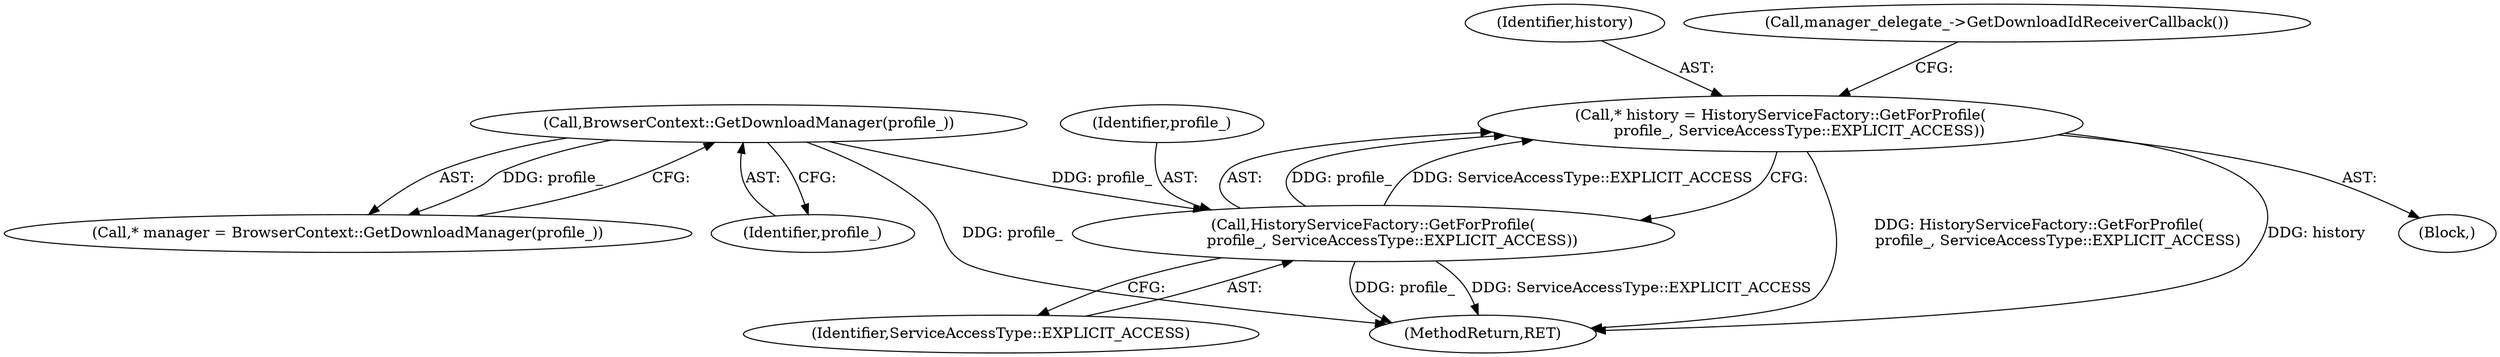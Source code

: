 digraph "0_Chrome_cbb2c0940d4e3914ccd74f6466ff4cb9e50e0e86_0@pointer" {
"1000130" [label="(Call,* history = HistoryServiceFactory::GetForProfile(\n        profile_, ServiceAccessType::EXPLICIT_ACCESS))"];
"1000132" [label="(Call,HistoryServiceFactory::GetForProfile(\n        profile_, ServiceAccessType::EXPLICIT_ACCESS))"];
"1000105" [label="(Call,BrowserContext::GetDownloadManager(profile_))"];
"1000105" [label="(Call,BrowserContext::GetDownloadManager(profile_))"];
"1000130" [label="(Call,* history = HistoryServiceFactory::GetForProfile(\n        profile_, ServiceAccessType::EXPLICIT_ACCESS))"];
"1000146" [label="(MethodReturn,RET)"];
"1000131" [label="(Identifier,history)"];
"1000132" [label="(Call,HistoryServiceFactory::GetForProfile(\n        profile_, ServiceAccessType::EXPLICIT_ACCESS))"];
"1000106" [label="(Identifier,profile_)"];
"1000128" [label="(Block,)"];
"1000133" [label="(Identifier,profile_)"];
"1000136" [label="(Call,manager_delegate_->GetDownloadIdReceiverCallback())"];
"1000103" [label="(Call,* manager = BrowserContext::GetDownloadManager(profile_))"];
"1000134" [label="(Identifier,ServiceAccessType::EXPLICIT_ACCESS)"];
"1000130" -> "1000128"  [label="AST: "];
"1000130" -> "1000132"  [label="CFG: "];
"1000131" -> "1000130"  [label="AST: "];
"1000132" -> "1000130"  [label="AST: "];
"1000136" -> "1000130"  [label="CFG: "];
"1000130" -> "1000146"  [label="DDG: HistoryServiceFactory::GetForProfile(\n        profile_, ServiceAccessType::EXPLICIT_ACCESS)"];
"1000130" -> "1000146"  [label="DDG: history"];
"1000132" -> "1000130"  [label="DDG: profile_"];
"1000132" -> "1000130"  [label="DDG: ServiceAccessType::EXPLICIT_ACCESS"];
"1000132" -> "1000134"  [label="CFG: "];
"1000133" -> "1000132"  [label="AST: "];
"1000134" -> "1000132"  [label="AST: "];
"1000132" -> "1000146"  [label="DDG: ServiceAccessType::EXPLICIT_ACCESS"];
"1000132" -> "1000146"  [label="DDG: profile_"];
"1000105" -> "1000132"  [label="DDG: profile_"];
"1000105" -> "1000103"  [label="AST: "];
"1000105" -> "1000106"  [label="CFG: "];
"1000106" -> "1000105"  [label="AST: "];
"1000103" -> "1000105"  [label="CFG: "];
"1000105" -> "1000146"  [label="DDG: profile_"];
"1000105" -> "1000103"  [label="DDG: profile_"];
}
